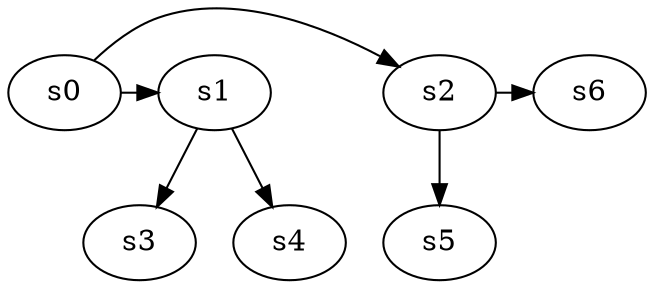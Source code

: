 digraph game_0208_branch_3_2 {
    s0 [name="s0", player=1];
    s1 [name="s1", player=1];
    s2 [name="s2", player=0];
    s3 [name="s3", player=0];
    s4 [name="s4", player=0];
    s5 [name="s5", player=0];
    s6 [name="s6", player=1];

    s0 -> s1 [constraint="time % 3 == 0 || time % 4 == 1"];
    s0 -> s2 [constraint="!(time % 3 == 0)"];
    s1 -> s3;
    s1 -> s4;
    s2 -> s5;
    s2 -> s6 [constraint="!(time % 5 == 0)"];
}
